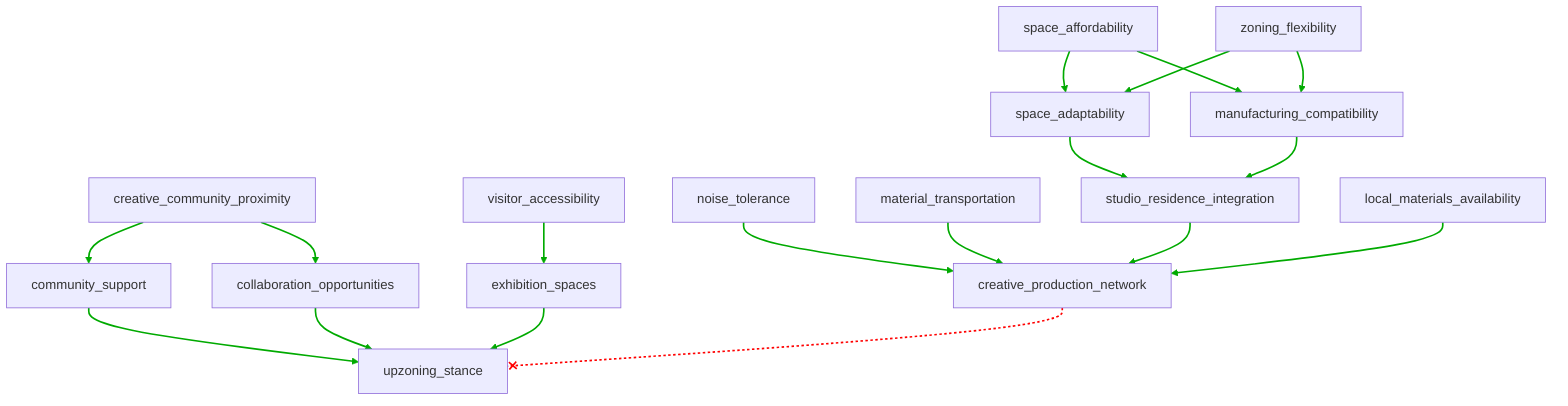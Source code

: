 flowchart TD
n1[space_affordability]
n2[zoning_flexibility]
n3[creative_community_proximity]
n4[visitor_accessibility]
n5[noise_tolerance]
n6[material_transportation]
n7[space_adaptability]
n8[manufacturing_compatibility]
n9[studio_residence_integration]
n10[creative_production_network]
n11[community_support]
n12[local_materials_availability]
n13[collaboration_opportunities]
n14[exhibition_spaces]
n15[upzoning_stance]
n1 --> n7
n1 --> n8
n2 --> n7
n2 --> n8
n3 --> n11
n3 --> n13
n4 --> n14
n5 --> n10
n6 --> n10
n7 --> n9
n8 --> n9
n9 --> n10
n11 --> n15
n12 --> n10
n13 --> n15
n14 --> n15
n10 --x n15
linkStyle 0 stroke:#00AA00,stroke-width:2px
linkStyle 1 stroke:#00AA00,stroke-width:2px
linkStyle 2 stroke:#00AA00,stroke-width:2px
linkStyle 3 stroke:#00AA00,stroke-width:2px
linkStyle 4 stroke:#00AA00,stroke-width:2px
linkStyle 5 stroke:#00AA00,stroke-width:2px
linkStyle 6 stroke:#00AA00,stroke-width:2px
linkStyle 7 stroke:#00AA00,stroke-width:2px
linkStyle 8 stroke:#00AA00,stroke-width:2px
linkStyle 9 stroke:#00AA00,stroke-width:2px
linkStyle 10 stroke:#00AA00,stroke-width:2px
linkStyle 11 stroke:#00AA00,stroke-width:2px
linkStyle 12 stroke:#00AA00,stroke-width:2px
linkStyle 13 stroke:#00AA00,stroke-width:2px
linkStyle 14 stroke:#00AA00,stroke-width:2px
linkStyle 15 stroke:#00AA00,stroke-width:2px
linkStyle 16 stroke:#FF0000,stroke-dasharray:3,stroke-width:2px